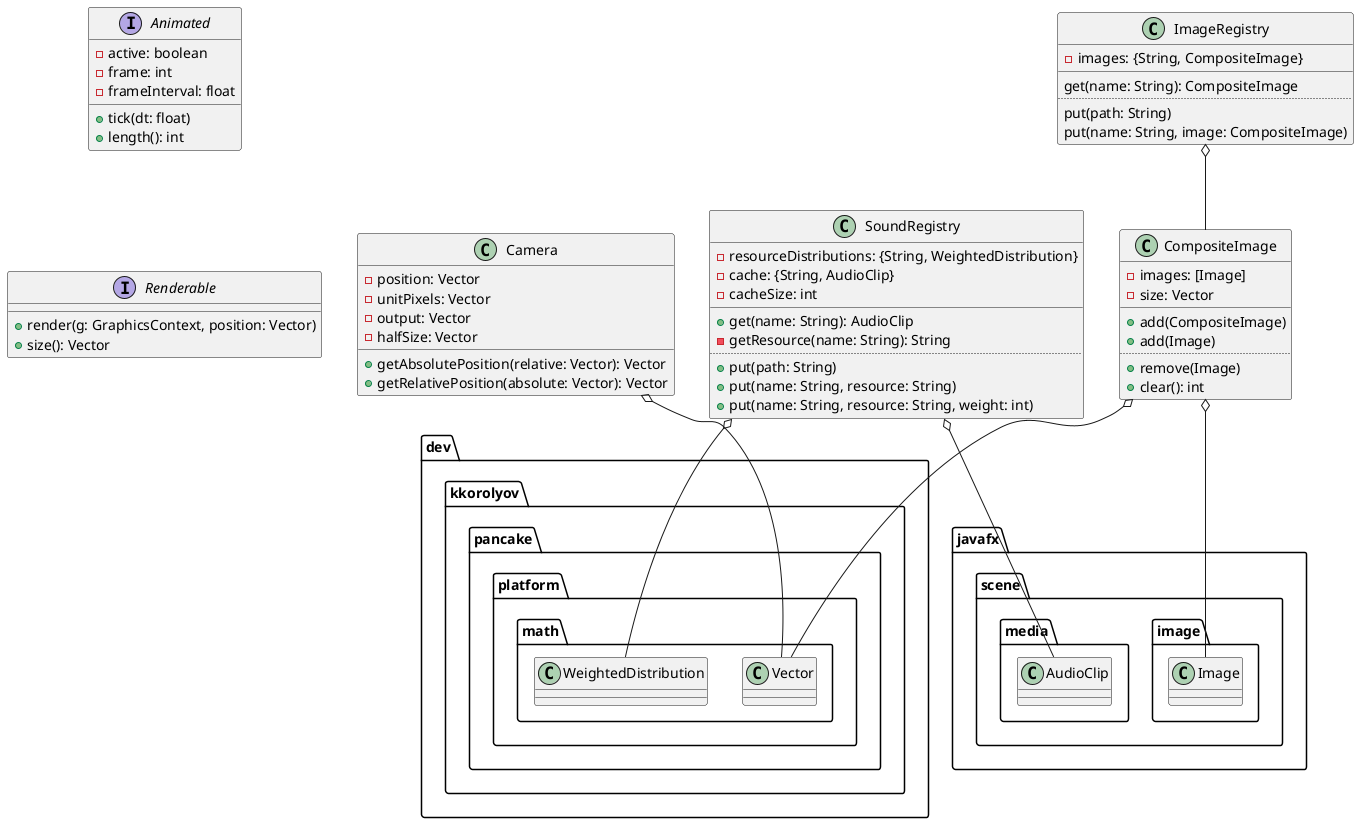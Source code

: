 @startuml

interface Animated {
	-active: boolean
	-frame: int
	-frameInterval: float
	__
	+tick(dt: float)
	+length(): int
}

interface Renderable {
	+render(g: GraphicsContext, position: Vector)
	+size(): Vector
}
Renderable -[hidden]u- Animated

class Camera {
	-position: Vector
	-unitPixels: Vector
	-output: Vector
	-halfSize: Vector
	__
	+getAbsolutePosition(relative: Vector): Vector
	+getRelativePosition(absolute: Vector): Vector
}
Camera o-- dev.kkorolyov.pancake.platform.math.Vector

class CompositeImage {
	-images: [Image]
	-size: Vector
	__
	+add(CompositeImage)
	+add(Image)
	..
	+remove(Image)
	+clear(): int
}
CompositeImage o-- javafx.scene.image.Image
CompositeImage o-- dev.kkorolyov.pancake.platform.math.Vector

class ImageRegistry {
	-images: {String, CompositeImage}
	__
	get(name: String): CompositeImage
	..
	put(path: String)
	put(name: String, image: CompositeImage)
}
ImageRegistry o-- CompositeImage

class SoundRegistry {
	-resourceDistributions: {String, WeightedDistribution}
	-cache: {String, AudioClip}
	-cacheSize: int
	__
	+get(name: String): AudioClip
	-getResource(name: String): String
	..
	+put(path: String)
	+put(name: String, resource: String)
	+put(name: String, resource: String, weight: int)
}
SoundRegistry o-- dev.kkorolyov.pancake.platform.math.WeightedDistribution
SoundRegistry o-- javafx.scene.media.AudioClip

@enduml
